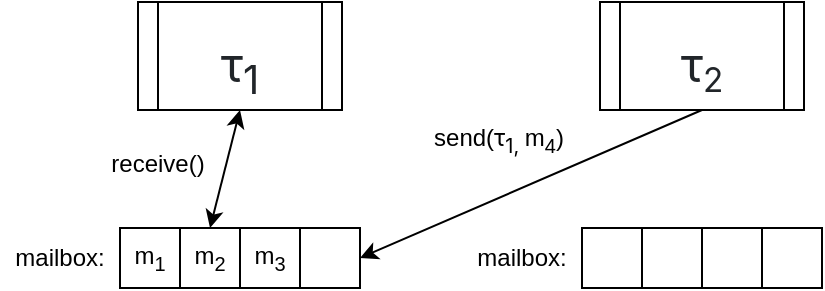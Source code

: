 <mxfile version="22.1.16" type="device">
  <diagram name="Page-1" id="1L_RZryonPIuAZca4Pg5">
    <mxGraphModel dx="840" dy="522" grid="0" gridSize="10" guides="1" tooltips="1" connect="1" arrows="1" fold="1" page="1" pageScale="1" pageWidth="827" pageHeight="1169" math="0" shadow="0">
      <root>
        <mxCell id="0" />
        <mxCell id="1" parent="0" />
        <mxCell id="SGLXegf7nnTgLRt6QzFp-1" value="&lt;h2 style=&quot;box-sizing: border-box; margin-top: 0px; line-height: 1.2; color: rgb(33, 37, 41); font-family: system-ui, -apple-system, &amp;quot;Segoe UI&amp;quot;, Roboto, &amp;quot;Helvetica Neue&amp;quot;, &amp;quot;Noto Sans&amp;quot;, &amp;quot;Liberation Sans&amp;quot;, Arial, sans-serif, &amp;quot;Apple Color Emoji&amp;quot;, &amp;quot;Segoe UI Emoji&amp;quot;, &amp;quot;Segoe UI Symbol&amp;quot;, &amp;quot;Noto Color Emoji&amp;quot;; background-color: rgb(255, 255, 255); margin-bottom: 0px !important;&quot; class=&quot;h4 mb-0&quot;&gt;&lt;kbd style=&quot;box-sizing: border-box; font-family: -apple-system, BlinkMacSystemFont, &amp;quot;Segoe UI&amp;quot;, Roboto, Helvetica, Arial, sans-serif, &amp;quot;Apple Color Emoji&amp;quot;, &amp;quot;Segoe UI Emoji&amp;quot;, &amp;quot;Segoe UI Symbol&amp;quot;; padding: 0.188rem 0.375rem; color: var(--bs-body-bg); background-color: var(--bs-body-color); border-radius: 0.25rem; font-weight: normal;&quot;&gt;&lt;span style=&quot;font-size: 1.5rem;&quot;&gt;τ&lt;sub&gt;1&lt;/sub&gt;&lt;/span&gt;&lt;/kbd&gt;&lt;/h2&gt;" style="shape=process;whiteSpace=wrap;html=1;backgroundOutline=1;fontSize=24;align=center;horizontal=1;verticalAlign=middle;" vertex="1" parent="1">
          <mxGeometry x="200" y="162" width="102" height="54" as="geometry" />
        </mxCell>
        <mxCell id="SGLXegf7nnTgLRt6QzFp-2" value="m&lt;sub&gt;1&lt;/sub&gt;" style="whiteSpace=wrap;html=1;aspect=fixed;" vertex="1" parent="1">
          <mxGeometry x="191" y="275" width="30" height="30" as="geometry" />
        </mxCell>
        <mxCell id="SGLXegf7nnTgLRt6QzFp-3" value="m&lt;sub&gt;2&lt;/sub&gt;" style="whiteSpace=wrap;html=1;aspect=fixed;" vertex="1" parent="1">
          <mxGeometry x="221" y="275" width="30" height="30" as="geometry" />
        </mxCell>
        <mxCell id="SGLXegf7nnTgLRt6QzFp-4" value="m&lt;sub&gt;3&lt;/sub&gt;" style="whiteSpace=wrap;html=1;aspect=fixed;" vertex="1" parent="1">
          <mxGeometry x="251" y="275" width="30" height="30" as="geometry" />
        </mxCell>
        <mxCell id="SGLXegf7nnTgLRt6QzFp-5" value="" style="whiteSpace=wrap;html=1;aspect=fixed;" vertex="1" parent="1">
          <mxGeometry x="281" y="275" width="30" height="30" as="geometry" />
        </mxCell>
        <mxCell id="SGLXegf7nnTgLRt6QzFp-6" value="" style="endArrow=classic;startArrow=classic;html=1;rounded=0;exitX=0.5;exitY=0;exitDx=0;exitDy=0;entryX=0.5;entryY=1;entryDx=0;entryDy=0;" edge="1" parent="1" source="SGLXegf7nnTgLRt6QzFp-3" target="SGLXegf7nnTgLRt6QzFp-1">
          <mxGeometry width="50" height="50" relative="1" as="geometry">
            <mxPoint x="339" y="362" as="sourcePoint" />
            <mxPoint x="389" y="312" as="targetPoint" />
          </mxGeometry>
        </mxCell>
        <mxCell id="SGLXegf7nnTgLRt6QzFp-7" value="receive()" style="text;html=1;strokeColor=none;fillColor=none;align=center;verticalAlign=middle;whiteSpace=wrap;rounded=0;" vertex="1" parent="1">
          <mxGeometry x="180" y="228" width="60" height="30" as="geometry" />
        </mxCell>
        <mxCell id="SGLXegf7nnTgLRt6QzFp-8" value="mailbox:" style="text;html=1;strokeColor=none;fillColor=none;align=center;verticalAlign=middle;whiteSpace=wrap;rounded=0;" vertex="1" parent="1">
          <mxGeometry x="131" y="275" width="60" height="30" as="geometry" />
        </mxCell>
        <mxCell id="SGLXegf7nnTgLRt6QzFp-9" value="&lt;h2 style=&quot;box-sizing: border-box; margin-top: 0px; line-height: 1.2; color: rgb(33, 37, 41); font-family: system-ui, -apple-system, &amp;quot;Segoe UI&amp;quot;, Roboto, &amp;quot;Helvetica Neue&amp;quot;, &amp;quot;Noto Sans&amp;quot;, &amp;quot;Liberation Sans&amp;quot;, Arial, sans-serif, &amp;quot;Apple Color Emoji&amp;quot;, &amp;quot;Segoe UI Emoji&amp;quot;, &amp;quot;Segoe UI Symbol&amp;quot;, &amp;quot;Noto Color Emoji&amp;quot;; background-color: rgb(255, 255, 255); margin-bottom: 0px !important;&quot; class=&quot;h4 mb-0&quot;&gt;&lt;kbd style=&quot;box-sizing: border-box; font-family: -apple-system, BlinkMacSystemFont, &amp;quot;Segoe UI&amp;quot;, Roboto, Helvetica, Arial, sans-serif, &amp;quot;Apple Color Emoji&amp;quot;, &amp;quot;Segoe UI Emoji&amp;quot;, &amp;quot;Segoe UI Symbol&amp;quot;; padding: 0.188rem 0.375rem; color: var(--bs-body-bg); background-color: var(--bs-body-color); border-radius: 0.25rem; font-weight: normal;&quot;&gt;&lt;span style=&quot;font-size: 1.5rem;&quot;&gt;τ&lt;/span&gt;&lt;span style=&quot;font-size: 20px;&quot;&gt;&lt;sub&gt;2&lt;/sub&gt;&lt;/span&gt;&lt;/kbd&gt;&lt;/h2&gt;" style="shape=process;whiteSpace=wrap;html=1;backgroundOutline=1;fontSize=24;align=center;horizontal=1;verticalAlign=middle;" vertex="1" parent="1">
          <mxGeometry x="431" y="162" width="102" height="54" as="geometry" />
        </mxCell>
        <mxCell id="SGLXegf7nnTgLRt6QzFp-10" value="" style="whiteSpace=wrap;html=1;aspect=fixed;" vertex="1" parent="1">
          <mxGeometry x="422" y="275" width="30" height="30" as="geometry" />
        </mxCell>
        <mxCell id="SGLXegf7nnTgLRt6QzFp-11" value="" style="whiteSpace=wrap;html=1;aspect=fixed;" vertex="1" parent="1">
          <mxGeometry x="452" y="275" width="30" height="30" as="geometry" />
        </mxCell>
        <mxCell id="SGLXegf7nnTgLRt6QzFp-12" value="" style="whiteSpace=wrap;html=1;aspect=fixed;" vertex="1" parent="1">
          <mxGeometry x="482" y="275" width="30" height="30" as="geometry" />
        </mxCell>
        <mxCell id="SGLXegf7nnTgLRt6QzFp-13" value="" style="whiteSpace=wrap;html=1;aspect=fixed;" vertex="1" parent="1">
          <mxGeometry x="512" y="275" width="30" height="30" as="geometry" />
        </mxCell>
        <mxCell id="SGLXegf7nnTgLRt6QzFp-15" value="&lt;font style=&quot;font-size: 12px;&quot;&gt;send(&lt;span style=&quot;background-color: var(--bs-body-color); color: var(--bs-body-bg); font-family: -apple-system, BlinkMacSystemFont, &amp;quot;Segoe UI&amp;quot;, Roboto, Helvetica, Arial, sans-serif, &amp;quot;Apple Color Emoji&amp;quot;, &amp;quot;Segoe UI Emoji&amp;quot;, &amp;quot;Segoe UI Symbol&amp;quot;;&quot;&gt;τ&lt;/span&gt;&lt;sub style=&quot;background-color: var(--bs-body-color); color: var(--bs-body-bg); font-family: -apple-system, BlinkMacSystemFont, &amp;quot;Segoe UI&amp;quot;, Roboto, Helvetica, Arial, sans-serif, &amp;quot;Apple Color Emoji&amp;quot;, &amp;quot;Segoe UI Emoji&amp;quot;, &amp;quot;Segoe UI Symbol&amp;quot;; border-color: var(--border-color);&quot;&gt;1,&amp;nbsp;&lt;/sub&gt;&lt;/font&gt;&lt;font style=&quot;font-size: 12px;&quot;&gt;m&lt;sub style=&quot;&quot;&gt;4&lt;/sub&gt;)&lt;/font&gt;" style="text;html=1;strokeColor=none;fillColor=none;align=center;verticalAlign=middle;whiteSpace=wrap;rounded=0;" vertex="1" parent="1">
          <mxGeometry x="330" y="216" width="101" height="30" as="geometry" />
        </mxCell>
        <mxCell id="SGLXegf7nnTgLRt6QzFp-16" value="mailbox:" style="text;html=1;strokeColor=none;fillColor=none;align=center;verticalAlign=middle;whiteSpace=wrap;rounded=0;" vertex="1" parent="1">
          <mxGeometry x="362" y="275" width="60" height="30" as="geometry" />
        </mxCell>
        <mxCell id="SGLXegf7nnTgLRt6QzFp-17" value="" style="endArrow=classic;html=1;rounded=0;exitX=0.5;exitY=1;exitDx=0;exitDy=0;entryX=1;entryY=0.5;entryDx=0;entryDy=0;" edge="1" parent="1" source="SGLXegf7nnTgLRt6QzFp-9" target="SGLXegf7nnTgLRt6QzFp-5">
          <mxGeometry width="50" height="50" relative="1" as="geometry">
            <mxPoint x="345" y="203" as="sourcePoint" />
            <mxPoint x="395" y="153" as="targetPoint" />
          </mxGeometry>
        </mxCell>
      </root>
    </mxGraphModel>
  </diagram>
</mxfile>
